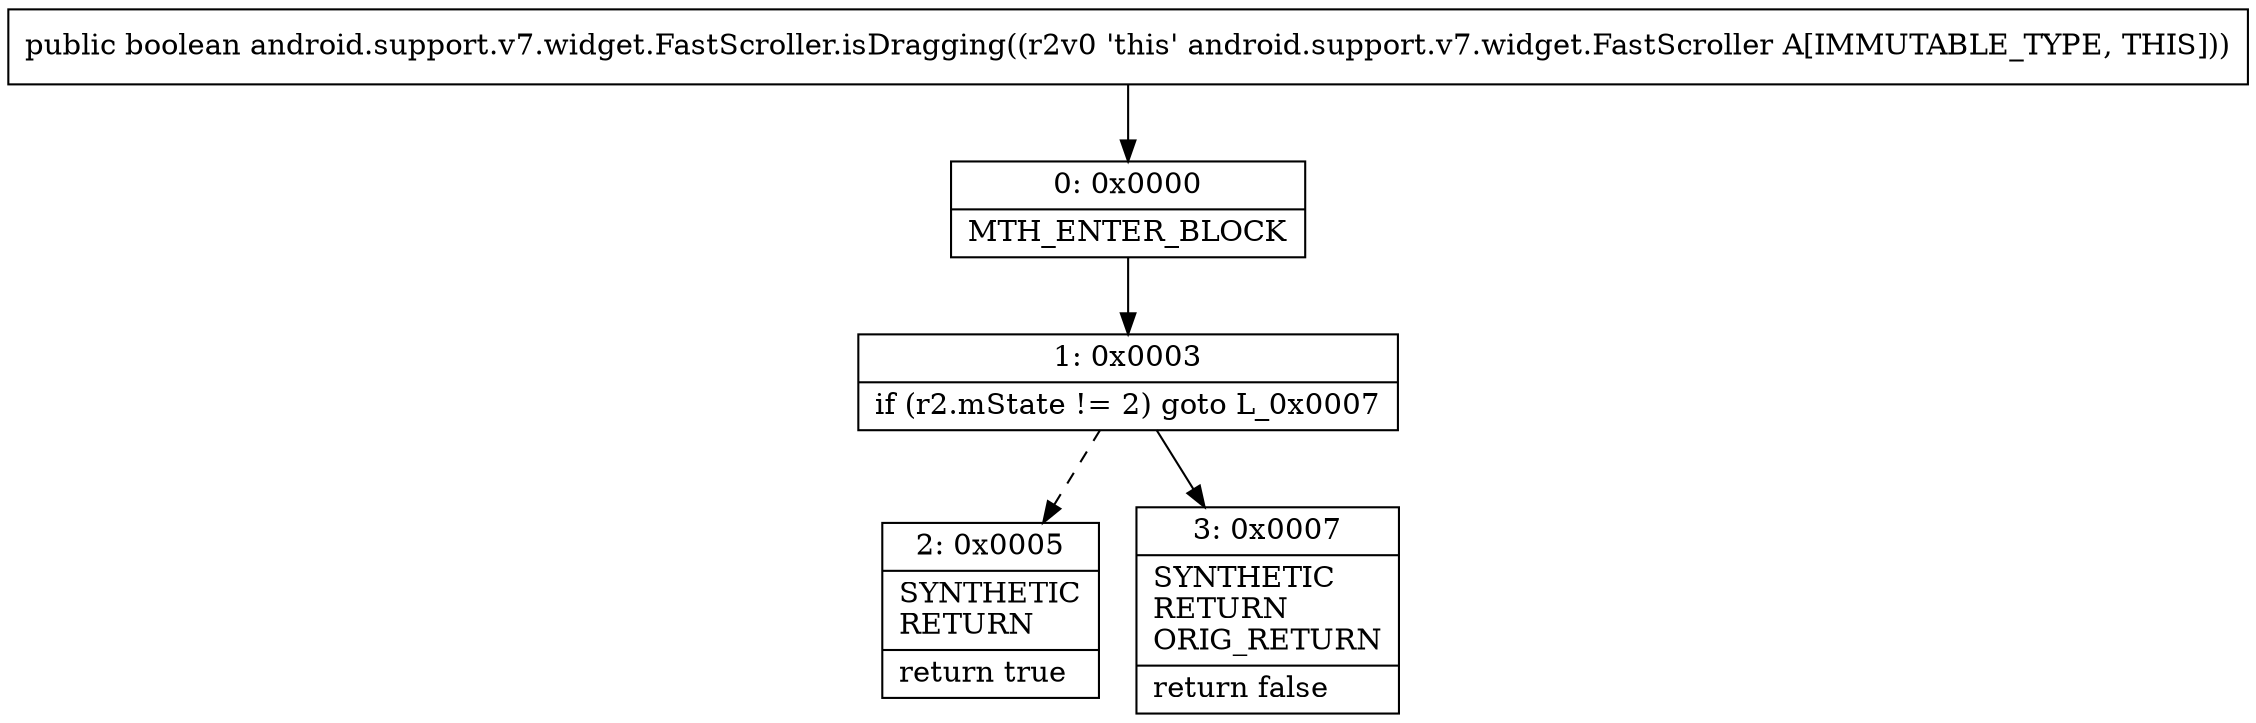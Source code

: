 digraph "CFG forandroid.support.v7.widget.FastScroller.isDragging()Z" {
Node_0 [shape=record,label="{0\:\ 0x0000|MTH_ENTER_BLOCK\l}"];
Node_1 [shape=record,label="{1\:\ 0x0003|if (r2.mState != 2) goto L_0x0007\l}"];
Node_2 [shape=record,label="{2\:\ 0x0005|SYNTHETIC\lRETURN\l|return true\l}"];
Node_3 [shape=record,label="{3\:\ 0x0007|SYNTHETIC\lRETURN\lORIG_RETURN\l|return false\l}"];
MethodNode[shape=record,label="{public boolean android.support.v7.widget.FastScroller.isDragging((r2v0 'this' android.support.v7.widget.FastScroller A[IMMUTABLE_TYPE, THIS])) }"];
MethodNode -> Node_0;
Node_0 -> Node_1;
Node_1 -> Node_2[style=dashed];
Node_1 -> Node_3;
}

